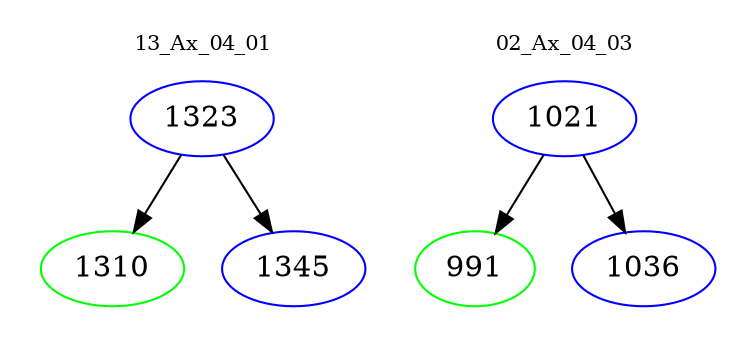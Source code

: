digraph{
subgraph cluster_0 {
color = white
label = "13_Ax_04_01";
fontsize=10;
T0_1323 [label="1323", color="blue"]
T0_1323 -> T0_1310 [color="black"]
T0_1310 [label="1310", color="green"]
T0_1323 -> T0_1345 [color="black"]
T0_1345 [label="1345", color="blue"]
}
subgraph cluster_1 {
color = white
label = "02_Ax_04_03";
fontsize=10;
T1_1021 [label="1021", color="blue"]
T1_1021 -> T1_991 [color="black"]
T1_991 [label="991", color="green"]
T1_1021 -> T1_1036 [color="black"]
T1_1036 [label="1036", color="blue"]
}
}

